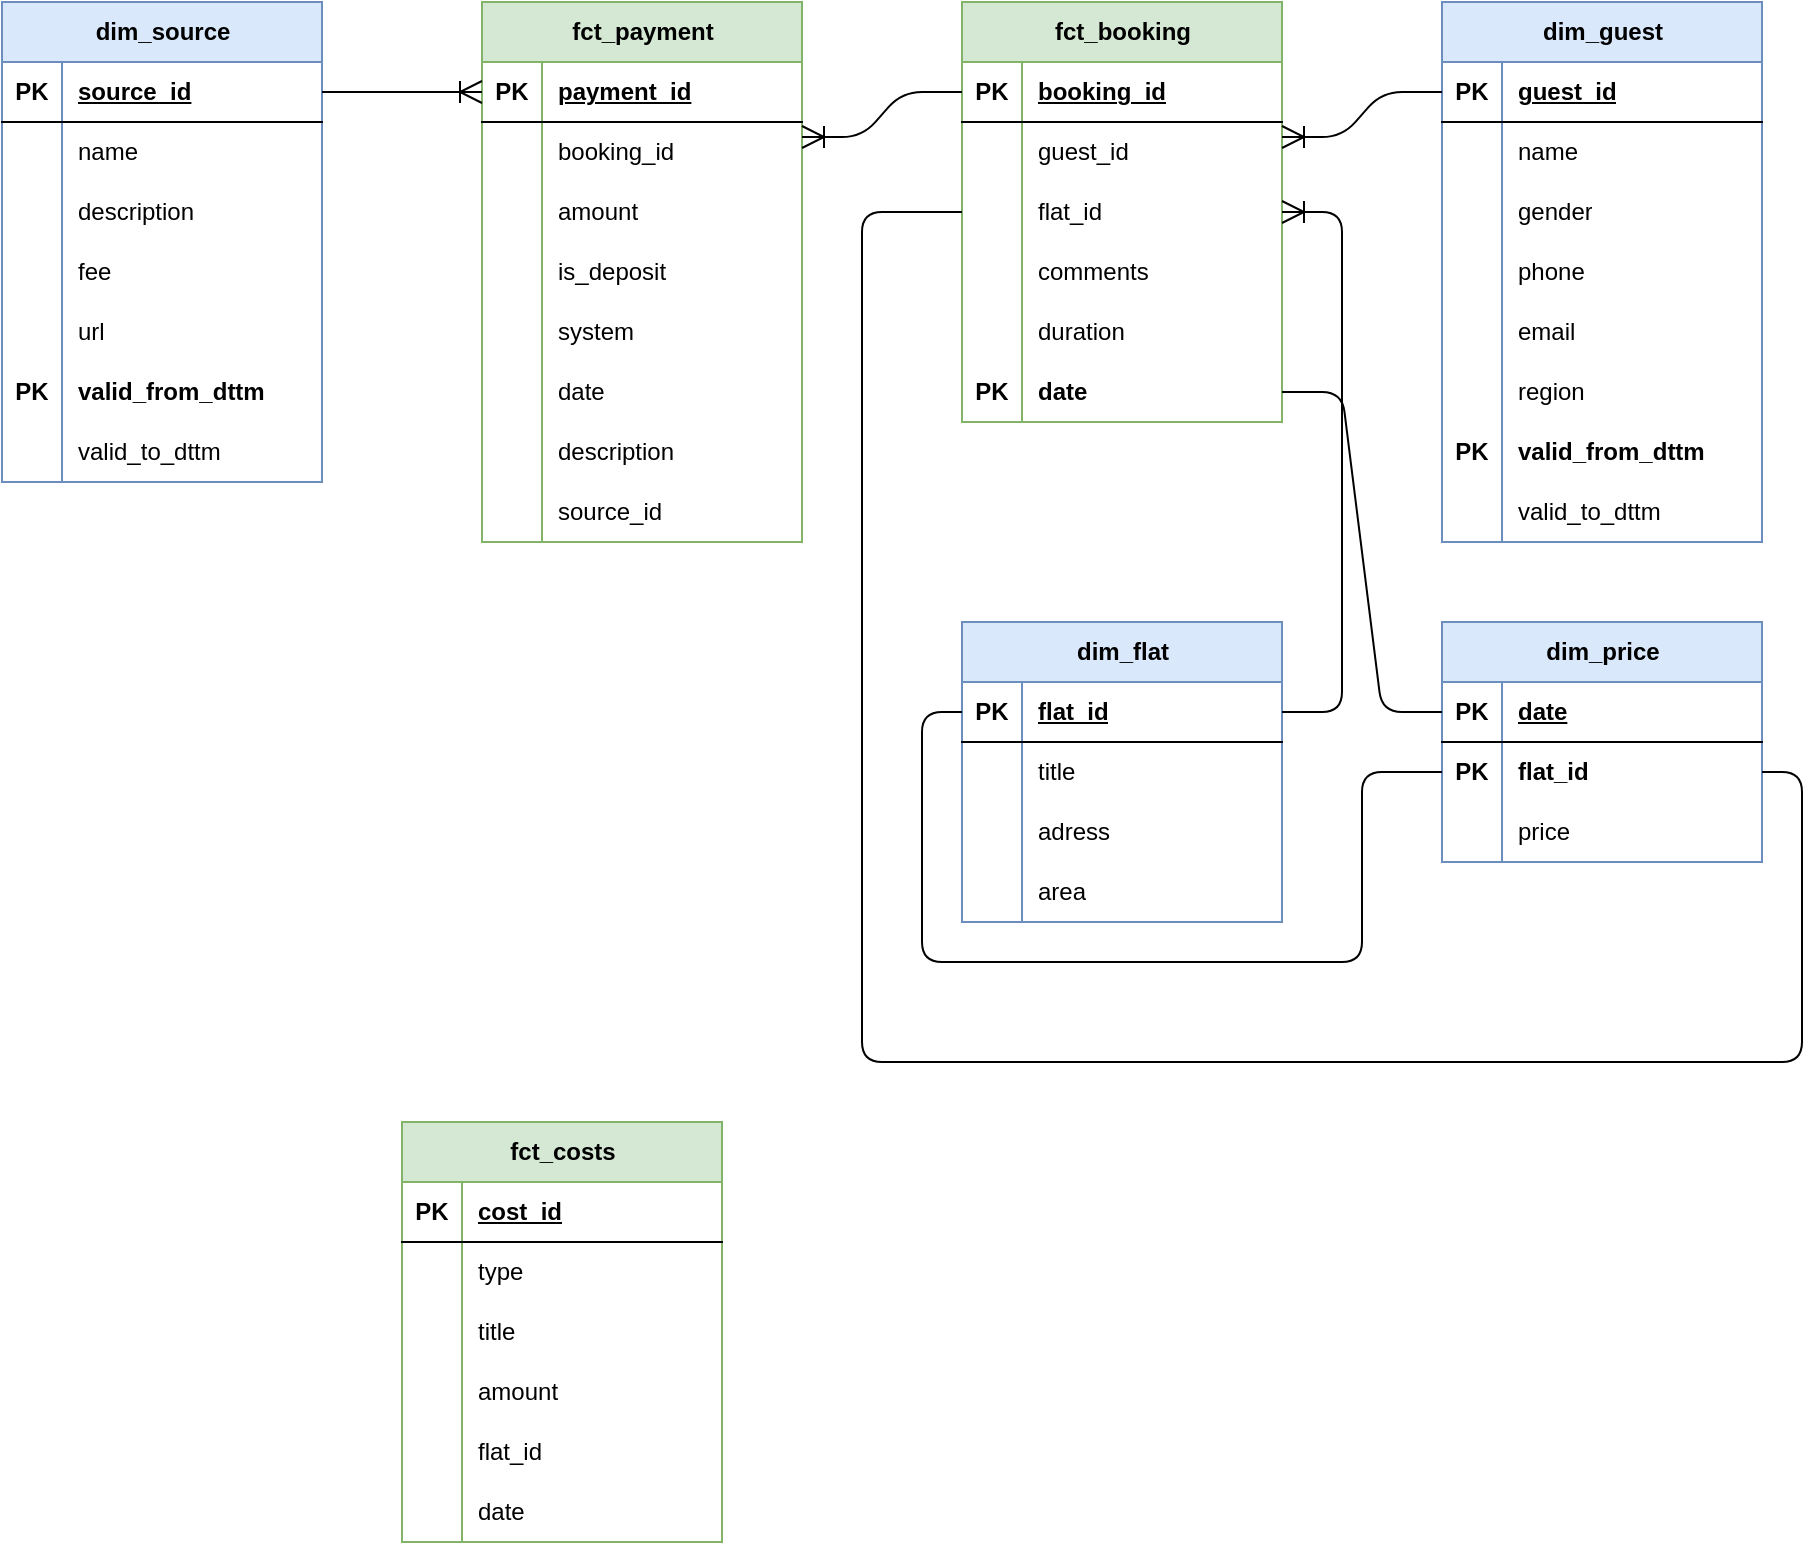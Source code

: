 <mxfile version="24.6.4" type="github" pages="3">
  <diagram id="R2lEEEUBdFMjLlhIrx00" name="dimension_modelling">
    <mxGraphModel dx="2033" dy="710" grid="1" gridSize="10" guides="1" tooltips="1" connect="1" arrows="1" fold="1" page="1" pageScale="1" pageWidth="850" pageHeight="1100" math="0" shadow="0" extFonts="Permanent Marker^https://fonts.googleapis.com/css?family=Permanent+Marker">
      <root>
        <mxCell id="0" />
        <mxCell id="1" parent="0" />
        <mxCell id="zPTS-gVjNmMj6UQfwvd1-25" value="" style="shape=partialRectangle;connectable=0;fillColor=none;top=0;left=0;bottom=0;right=0;editable=1;overflow=hidden;whiteSpace=wrap;html=1;" parent="1" vertex="1">
          <mxGeometry x="100" y="260" width="30" height="30" as="geometry">
            <mxRectangle width="30" height="30" as="alternateBounds" />
          </mxGeometry>
        </mxCell>
        <mxCell id="zPTS-gVjNmMj6UQfwvd1-1" value="fct_payment" style="shape=table;startSize=30;container=1;collapsible=1;childLayout=tableLayout;fixedRows=1;rowLines=0;fontStyle=1;align=center;resizeLast=1;html=1;fillColor=#d5e8d4;movable=1;resizable=1;rotatable=1;deletable=1;editable=1;locked=0;connectable=1;strokeColor=#82b366;" parent="1" vertex="1">
          <mxGeometry x="80" y="80" width="160" height="270" as="geometry" />
        </mxCell>
        <mxCell id="zPTS-gVjNmMj6UQfwvd1-2" value="" style="shape=tableRow;horizontal=0;startSize=0;swimlaneHead=0;swimlaneBody=0;fillColor=none;collapsible=0;dropTarget=0;points=[[0,0.5],[1,0.5]];portConstraint=eastwest;top=0;left=0;right=0;bottom=1;" parent="zPTS-gVjNmMj6UQfwvd1-1" vertex="1">
          <mxGeometry y="30" width="160" height="30" as="geometry" />
        </mxCell>
        <mxCell id="zPTS-gVjNmMj6UQfwvd1-3" value="PK" style="shape=partialRectangle;connectable=0;fillColor=none;top=0;left=0;bottom=0;right=0;fontStyle=1;overflow=hidden;whiteSpace=wrap;html=1;" parent="zPTS-gVjNmMj6UQfwvd1-2" vertex="1">
          <mxGeometry width="30" height="30" as="geometry">
            <mxRectangle width="30" height="30" as="alternateBounds" />
          </mxGeometry>
        </mxCell>
        <mxCell id="zPTS-gVjNmMj6UQfwvd1-4" value="payment_id" style="shape=partialRectangle;connectable=0;fillColor=none;top=0;left=0;bottom=0;right=0;align=left;spacingLeft=6;fontStyle=5;overflow=hidden;whiteSpace=wrap;html=1;" parent="zPTS-gVjNmMj6UQfwvd1-2" vertex="1">
          <mxGeometry x="30" width="130" height="30" as="geometry">
            <mxRectangle width="130" height="30" as="alternateBounds" />
          </mxGeometry>
        </mxCell>
        <mxCell id="zPTS-gVjNmMj6UQfwvd1-5" value="" style="shape=tableRow;horizontal=0;startSize=0;swimlaneHead=0;swimlaneBody=0;fillColor=none;collapsible=0;dropTarget=0;points=[[0,0.5],[1,0.5]];portConstraint=eastwest;top=0;left=0;right=0;bottom=0;movable=1;resizable=1;rotatable=1;deletable=1;editable=1;locked=0;connectable=1;" parent="zPTS-gVjNmMj6UQfwvd1-1" vertex="1">
          <mxGeometry y="60" width="160" height="30" as="geometry" />
        </mxCell>
        <mxCell id="zPTS-gVjNmMj6UQfwvd1-6" value="" style="shape=partialRectangle;connectable=0;fillColor=none;top=0;left=0;bottom=0;right=0;editable=1;overflow=hidden;whiteSpace=wrap;html=1;" parent="zPTS-gVjNmMj6UQfwvd1-5" vertex="1">
          <mxGeometry width="30" height="30" as="geometry">
            <mxRectangle width="30" height="30" as="alternateBounds" />
          </mxGeometry>
        </mxCell>
        <mxCell id="zPTS-gVjNmMj6UQfwvd1-7" value="booking_id" style="shape=partialRectangle;connectable=1;fillColor=none;top=0;left=0;bottom=0;right=0;align=left;spacingLeft=6;overflow=hidden;whiteSpace=wrap;html=1;movable=1;resizable=1;rotatable=1;deletable=1;editable=1;locked=0;" parent="zPTS-gVjNmMj6UQfwvd1-5" vertex="1">
          <mxGeometry x="30" width="130" height="30" as="geometry">
            <mxRectangle width="130" height="30" as="alternateBounds" />
          </mxGeometry>
        </mxCell>
        <mxCell id="zPTS-gVjNmMj6UQfwvd1-8" value="" style="shape=tableRow;horizontal=0;startSize=0;swimlaneHead=0;swimlaneBody=0;fillColor=none;collapsible=0;dropTarget=0;points=[[0,0.5],[1,0.5]];portConstraint=eastwest;top=0;left=0;right=0;bottom=0;" parent="zPTS-gVjNmMj6UQfwvd1-1" vertex="1">
          <mxGeometry y="90" width="160" height="30" as="geometry" />
        </mxCell>
        <mxCell id="zPTS-gVjNmMj6UQfwvd1-9" value="" style="shape=partialRectangle;connectable=0;fillColor=none;top=0;left=0;bottom=0;right=0;editable=1;overflow=hidden;whiteSpace=wrap;html=1;" parent="zPTS-gVjNmMj6UQfwvd1-8" vertex="1">
          <mxGeometry width="30" height="30" as="geometry">
            <mxRectangle width="30" height="30" as="alternateBounds" />
          </mxGeometry>
        </mxCell>
        <mxCell id="zPTS-gVjNmMj6UQfwvd1-10" value="amount" style="shape=partialRectangle;connectable=0;fillColor=none;top=0;left=0;bottom=0;right=0;align=left;spacingLeft=6;overflow=hidden;whiteSpace=wrap;html=1;" parent="zPTS-gVjNmMj6UQfwvd1-8" vertex="1">
          <mxGeometry x="30" width="130" height="30" as="geometry">
            <mxRectangle width="130" height="30" as="alternateBounds" />
          </mxGeometry>
        </mxCell>
        <mxCell id="zPTS-gVjNmMj6UQfwvd1-11" value="" style="shape=tableRow;horizontal=0;startSize=0;swimlaneHead=0;swimlaneBody=0;fillColor=none;collapsible=0;dropTarget=0;points=[[0,0.5],[1,0.5]];portConstraint=eastwest;top=0;left=0;right=0;bottom=0;" parent="zPTS-gVjNmMj6UQfwvd1-1" vertex="1">
          <mxGeometry y="120" width="160" height="30" as="geometry" />
        </mxCell>
        <mxCell id="zPTS-gVjNmMj6UQfwvd1-12" value="" style="shape=partialRectangle;connectable=0;fillColor=none;top=0;left=0;bottom=0;right=0;editable=1;overflow=hidden;whiteSpace=wrap;html=1;" parent="zPTS-gVjNmMj6UQfwvd1-11" vertex="1">
          <mxGeometry width="30" height="30" as="geometry">
            <mxRectangle width="30" height="30" as="alternateBounds" />
          </mxGeometry>
        </mxCell>
        <mxCell id="zPTS-gVjNmMj6UQfwvd1-13" value="is_deposit" style="shape=partialRectangle;connectable=0;fillColor=none;top=0;left=0;bottom=0;right=0;align=left;spacingLeft=6;overflow=hidden;whiteSpace=wrap;html=1;" parent="zPTS-gVjNmMj6UQfwvd1-11" vertex="1">
          <mxGeometry x="30" width="130" height="30" as="geometry">
            <mxRectangle width="130" height="30" as="alternateBounds" />
          </mxGeometry>
        </mxCell>
        <mxCell id="zPTS-gVjNmMj6UQfwvd1-27" style="shape=tableRow;horizontal=0;startSize=0;swimlaneHead=0;swimlaneBody=0;fillColor=none;collapsible=0;dropTarget=0;points=[[0,0.5],[1,0.5]];portConstraint=eastwest;top=0;left=0;right=0;bottom=0;" parent="zPTS-gVjNmMj6UQfwvd1-1" vertex="1">
          <mxGeometry y="150" width="160" height="30" as="geometry" />
        </mxCell>
        <mxCell id="zPTS-gVjNmMj6UQfwvd1-28" style="shape=partialRectangle;connectable=0;fillColor=none;top=0;left=0;bottom=0;right=0;editable=1;overflow=hidden;whiteSpace=wrap;html=1;" parent="zPTS-gVjNmMj6UQfwvd1-27" vertex="1">
          <mxGeometry width="30" height="30" as="geometry">
            <mxRectangle width="30" height="30" as="alternateBounds" />
          </mxGeometry>
        </mxCell>
        <mxCell id="zPTS-gVjNmMj6UQfwvd1-29" value="system" style="shape=partialRectangle;connectable=0;fillColor=none;top=0;left=0;bottom=0;right=0;align=left;spacingLeft=6;overflow=hidden;whiteSpace=wrap;html=1;" parent="zPTS-gVjNmMj6UQfwvd1-27" vertex="1">
          <mxGeometry x="30" width="130" height="30" as="geometry">
            <mxRectangle width="130" height="30" as="alternateBounds" />
          </mxGeometry>
        </mxCell>
        <mxCell id="wSAUB-Fs6nC9P5nMtPQJ-1" style="shape=tableRow;horizontal=0;startSize=0;swimlaneHead=0;swimlaneBody=0;fillColor=none;collapsible=0;dropTarget=0;points=[[0,0.5],[1,0.5]];portConstraint=eastwest;top=0;left=0;right=0;bottom=0;" parent="zPTS-gVjNmMj6UQfwvd1-1" vertex="1">
          <mxGeometry y="180" width="160" height="30" as="geometry" />
        </mxCell>
        <mxCell id="wSAUB-Fs6nC9P5nMtPQJ-2" style="shape=partialRectangle;connectable=0;fillColor=none;top=0;left=0;bottom=0;right=0;editable=1;overflow=hidden;whiteSpace=wrap;html=1;" parent="wSAUB-Fs6nC9P5nMtPQJ-1" vertex="1">
          <mxGeometry width="30" height="30" as="geometry">
            <mxRectangle width="30" height="30" as="alternateBounds" />
          </mxGeometry>
        </mxCell>
        <mxCell id="wSAUB-Fs6nC9P5nMtPQJ-3" value="date" style="shape=partialRectangle;connectable=0;fillColor=none;top=0;left=0;bottom=0;right=0;align=left;spacingLeft=6;overflow=hidden;whiteSpace=wrap;html=1;" parent="wSAUB-Fs6nC9P5nMtPQJ-1" vertex="1">
          <mxGeometry x="30" width="130" height="30" as="geometry">
            <mxRectangle width="130" height="30" as="alternateBounds" />
          </mxGeometry>
        </mxCell>
        <mxCell id="wSAUB-Fs6nC9P5nMtPQJ-4" style="shape=tableRow;horizontal=0;startSize=0;swimlaneHead=0;swimlaneBody=0;fillColor=none;collapsible=0;dropTarget=0;points=[[0,0.5],[1,0.5]];portConstraint=eastwest;top=0;left=0;right=0;bottom=0;" parent="zPTS-gVjNmMj6UQfwvd1-1" vertex="1">
          <mxGeometry y="210" width="160" height="30" as="geometry" />
        </mxCell>
        <mxCell id="wSAUB-Fs6nC9P5nMtPQJ-5" style="shape=partialRectangle;connectable=0;fillColor=none;top=0;left=0;bottom=0;right=0;editable=1;overflow=hidden;whiteSpace=wrap;html=1;" parent="wSAUB-Fs6nC9P5nMtPQJ-4" vertex="1">
          <mxGeometry width="30" height="30" as="geometry">
            <mxRectangle width="30" height="30" as="alternateBounds" />
          </mxGeometry>
        </mxCell>
        <mxCell id="wSAUB-Fs6nC9P5nMtPQJ-6" value="description" style="shape=partialRectangle;connectable=0;fillColor=none;top=0;left=0;bottom=0;right=0;align=left;spacingLeft=6;overflow=hidden;whiteSpace=wrap;html=1;" parent="wSAUB-Fs6nC9P5nMtPQJ-4" vertex="1">
          <mxGeometry x="30" width="130" height="30" as="geometry">
            <mxRectangle width="130" height="30" as="alternateBounds" />
          </mxGeometry>
        </mxCell>
        <mxCell id="wSAUB-Fs6nC9P5nMtPQJ-157" style="shape=tableRow;horizontal=0;startSize=0;swimlaneHead=0;swimlaneBody=0;fillColor=none;collapsible=0;dropTarget=0;points=[[0,0.5],[1,0.5]];portConstraint=eastwest;top=0;left=0;right=0;bottom=0;" parent="zPTS-gVjNmMj6UQfwvd1-1" vertex="1">
          <mxGeometry y="240" width="160" height="30" as="geometry" />
        </mxCell>
        <mxCell id="wSAUB-Fs6nC9P5nMtPQJ-158" style="shape=partialRectangle;connectable=0;fillColor=none;top=0;left=0;bottom=0;right=0;editable=1;overflow=hidden;whiteSpace=wrap;html=1;" parent="wSAUB-Fs6nC9P5nMtPQJ-157" vertex="1">
          <mxGeometry width="30" height="30" as="geometry">
            <mxRectangle width="30" height="30" as="alternateBounds" />
          </mxGeometry>
        </mxCell>
        <mxCell id="wSAUB-Fs6nC9P5nMtPQJ-159" value="source_id" style="shape=partialRectangle;connectable=0;fillColor=none;top=0;left=0;bottom=0;right=0;align=left;spacingLeft=6;overflow=hidden;whiteSpace=wrap;html=1;" parent="wSAUB-Fs6nC9P5nMtPQJ-157" vertex="1">
          <mxGeometry x="30" width="130" height="30" as="geometry">
            <mxRectangle width="130" height="30" as="alternateBounds" />
          </mxGeometry>
        </mxCell>
        <mxCell id="wSAUB-Fs6nC9P5nMtPQJ-7" value="fct_booking" style="shape=table;startSize=30;container=1;collapsible=1;childLayout=tableLayout;fixedRows=1;rowLines=0;fontStyle=1;align=center;resizeLast=1;html=1;fillColor=#d5e8d4;movable=1;resizable=1;rotatable=1;deletable=1;editable=1;locked=0;connectable=1;strokeColor=#82b366;" parent="1" vertex="1">
          <mxGeometry x="320" y="80" width="160" height="210" as="geometry" />
        </mxCell>
        <mxCell id="wSAUB-Fs6nC9P5nMtPQJ-8" value="" style="shape=tableRow;horizontal=0;startSize=0;swimlaneHead=0;swimlaneBody=0;fillColor=none;collapsible=0;dropTarget=0;points=[[0,0.5],[1,0.5]];portConstraint=eastwest;top=0;left=0;right=0;bottom=1;" parent="wSAUB-Fs6nC9P5nMtPQJ-7" vertex="1">
          <mxGeometry y="30" width="160" height="30" as="geometry" />
        </mxCell>
        <mxCell id="wSAUB-Fs6nC9P5nMtPQJ-9" value="PK" style="shape=partialRectangle;connectable=0;fillColor=none;top=0;left=0;bottom=0;right=0;fontStyle=1;overflow=hidden;whiteSpace=wrap;html=1;" parent="wSAUB-Fs6nC9P5nMtPQJ-8" vertex="1">
          <mxGeometry width="30" height="30" as="geometry">
            <mxRectangle width="30" height="30" as="alternateBounds" />
          </mxGeometry>
        </mxCell>
        <mxCell id="wSAUB-Fs6nC9P5nMtPQJ-10" value="booking_id" style="shape=partialRectangle;connectable=0;fillColor=none;top=0;left=0;bottom=0;right=0;align=left;spacingLeft=6;fontStyle=5;overflow=hidden;whiteSpace=wrap;html=1;" parent="wSAUB-Fs6nC9P5nMtPQJ-8" vertex="1">
          <mxGeometry x="30" width="130" height="30" as="geometry">
            <mxRectangle width="130" height="30" as="alternateBounds" />
          </mxGeometry>
        </mxCell>
        <mxCell id="wSAUB-Fs6nC9P5nMtPQJ-11" value="" style="shape=tableRow;horizontal=0;startSize=0;swimlaneHead=0;swimlaneBody=0;fillColor=none;collapsible=0;dropTarget=0;points=[[0,0.5],[1,0.5]];portConstraint=eastwest;top=0;left=0;right=0;bottom=0;movable=1;resizable=1;rotatable=1;deletable=1;editable=1;locked=0;connectable=1;" parent="wSAUB-Fs6nC9P5nMtPQJ-7" vertex="1">
          <mxGeometry y="60" width="160" height="30" as="geometry" />
        </mxCell>
        <mxCell id="wSAUB-Fs6nC9P5nMtPQJ-12" value="" style="shape=partialRectangle;connectable=0;fillColor=none;top=0;left=0;bottom=0;right=0;editable=1;overflow=hidden;whiteSpace=wrap;html=1;" parent="wSAUB-Fs6nC9P5nMtPQJ-11" vertex="1">
          <mxGeometry width="30" height="30" as="geometry">
            <mxRectangle width="30" height="30" as="alternateBounds" />
          </mxGeometry>
        </mxCell>
        <mxCell id="wSAUB-Fs6nC9P5nMtPQJ-13" value="guest_id" style="shape=partialRectangle;connectable=1;fillColor=none;top=0;left=0;bottom=0;right=0;align=left;spacingLeft=6;overflow=hidden;whiteSpace=wrap;html=1;movable=1;resizable=1;rotatable=1;deletable=1;editable=1;locked=0;" parent="wSAUB-Fs6nC9P5nMtPQJ-11" vertex="1">
          <mxGeometry x="30" width="130" height="30" as="geometry">
            <mxRectangle width="130" height="30" as="alternateBounds" />
          </mxGeometry>
        </mxCell>
        <mxCell id="wSAUB-Fs6nC9P5nMtPQJ-14" value="" style="shape=tableRow;horizontal=0;startSize=0;swimlaneHead=0;swimlaneBody=0;fillColor=none;collapsible=0;dropTarget=0;points=[[0,0.5],[1,0.5]];portConstraint=eastwest;top=0;left=0;right=0;bottom=0;" parent="wSAUB-Fs6nC9P5nMtPQJ-7" vertex="1">
          <mxGeometry y="90" width="160" height="30" as="geometry" />
        </mxCell>
        <mxCell id="wSAUB-Fs6nC9P5nMtPQJ-15" value="" style="shape=partialRectangle;connectable=0;fillColor=none;top=0;left=0;bottom=0;right=0;editable=1;overflow=hidden;whiteSpace=wrap;html=1;" parent="wSAUB-Fs6nC9P5nMtPQJ-14" vertex="1">
          <mxGeometry width="30" height="30" as="geometry">
            <mxRectangle width="30" height="30" as="alternateBounds" />
          </mxGeometry>
        </mxCell>
        <mxCell id="wSAUB-Fs6nC9P5nMtPQJ-16" value="flat_id" style="shape=partialRectangle;connectable=0;fillColor=none;top=0;left=0;bottom=0;right=0;align=left;spacingLeft=6;overflow=hidden;whiteSpace=wrap;html=1;" parent="wSAUB-Fs6nC9P5nMtPQJ-14" vertex="1">
          <mxGeometry x="30" width="130" height="30" as="geometry">
            <mxRectangle width="130" height="30" as="alternateBounds" />
          </mxGeometry>
        </mxCell>
        <mxCell id="wSAUB-Fs6nC9P5nMtPQJ-17" value="" style="shape=tableRow;horizontal=0;startSize=0;swimlaneHead=0;swimlaneBody=0;fillColor=none;collapsible=0;dropTarget=0;points=[[0,0.5],[1,0.5]];portConstraint=eastwest;top=0;left=0;right=0;bottom=0;" parent="wSAUB-Fs6nC9P5nMtPQJ-7" vertex="1">
          <mxGeometry y="120" width="160" height="30" as="geometry" />
        </mxCell>
        <mxCell id="wSAUB-Fs6nC9P5nMtPQJ-18" value="" style="shape=partialRectangle;connectable=0;fillColor=none;top=0;left=0;bottom=0;right=0;editable=1;overflow=hidden;whiteSpace=wrap;html=1;" parent="wSAUB-Fs6nC9P5nMtPQJ-17" vertex="1">
          <mxGeometry width="30" height="30" as="geometry">
            <mxRectangle width="30" height="30" as="alternateBounds" />
          </mxGeometry>
        </mxCell>
        <mxCell id="wSAUB-Fs6nC9P5nMtPQJ-19" value="comments" style="shape=partialRectangle;connectable=0;fillColor=none;top=0;left=0;bottom=0;right=0;align=left;spacingLeft=6;overflow=hidden;whiteSpace=wrap;html=1;" parent="wSAUB-Fs6nC9P5nMtPQJ-17" vertex="1">
          <mxGeometry x="30" width="130" height="30" as="geometry">
            <mxRectangle width="130" height="30" as="alternateBounds" />
          </mxGeometry>
        </mxCell>
        <mxCell id="wSAUB-Fs6nC9P5nMtPQJ-20" style="shape=tableRow;horizontal=0;startSize=0;swimlaneHead=0;swimlaneBody=0;fillColor=none;collapsible=0;dropTarget=0;points=[[0,0.5],[1,0.5]];portConstraint=eastwest;top=0;left=0;right=0;bottom=0;" parent="wSAUB-Fs6nC9P5nMtPQJ-7" vertex="1">
          <mxGeometry y="150" width="160" height="30" as="geometry" />
        </mxCell>
        <mxCell id="wSAUB-Fs6nC9P5nMtPQJ-21" style="shape=partialRectangle;connectable=0;fillColor=none;top=0;left=0;bottom=0;right=0;editable=1;overflow=hidden;whiteSpace=wrap;html=1;" parent="wSAUB-Fs6nC9P5nMtPQJ-20" vertex="1">
          <mxGeometry width="30" height="30" as="geometry">
            <mxRectangle width="30" height="30" as="alternateBounds" />
          </mxGeometry>
        </mxCell>
        <mxCell id="wSAUB-Fs6nC9P5nMtPQJ-22" value="duration" style="shape=partialRectangle;connectable=0;fillColor=none;top=0;left=0;bottom=0;right=0;align=left;spacingLeft=6;overflow=hidden;whiteSpace=wrap;html=1;" parent="wSAUB-Fs6nC9P5nMtPQJ-20" vertex="1">
          <mxGeometry x="30" width="130" height="30" as="geometry">
            <mxRectangle width="130" height="30" as="alternateBounds" />
          </mxGeometry>
        </mxCell>
        <mxCell id="wSAUB-Fs6nC9P5nMtPQJ-23" style="shape=tableRow;horizontal=0;startSize=0;swimlaneHead=0;swimlaneBody=0;fillColor=none;collapsible=0;dropTarget=0;points=[[0,0.5],[1,0.5]];portConstraint=eastwest;top=0;left=0;right=0;bottom=0;" parent="wSAUB-Fs6nC9P5nMtPQJ-7" vertex="1">
          <mxGeometry y="180" width="160" height="30" as="geometry" />
        </mxCell>
        <mxCell id="wSAUB-Fs6nC9P5nMtPQJ-24" value="&lt;b&gt;PK&lt;/b&gt;" style="shape=partialRectangle;connectable=0;fillColor=none;top=0;left=0;bottom=0;right=0;editable=1;overflow=hidden;whiteSpace=wrap;html=1;" parent="wSAUB-Fs6nC9P5nMtPQJ-23" vertex="1">
          <mxGeometry width="30" height="30" as="geometry">
            <mxRectangle width="30" height="30" as="alternateBounds" />
          </mxGeometry>
        </mxCell>
        <mxCell id="wSAUB-Fs6nC9P5nMtPQJ-25" value="&lt;b&gt;date&lt;/b&gt;" style="shape=partialRectangle;connectable=0;fillColor=none;top=0;left=0;bottom=0;right=0;align=left;spacingLeft=6;overflow=hidden;whiteSpace=wrap;html=1;" parent="wSAUB-Fs6nC9P5nMtPQJ-23" vertex="1">
          <mxGeometry x="30" width="130" height="30" as="geometry">
            <mxRectangle width="130" height="30" as="alternateBounds" />
          </mxGeometry>
        </mxCell>
        <mxCell id="wSAUB-Fs6nC9P5nMtPQJ-29" style="edgeStyle=entityRelationEdgeStyle;rounded=1;orthogonalLoop=1;jettySize=auto;html=1;exitX=0;exitY=0.5;exitDx=0;exitDy=0;entryX=1;entryY=0.25;entryDx=0;entryDy=0;endArrow=ERoneToMany;endFill=0;strokeColor=default;strokeWidth=1;endSize=9;" parent="1" source="wSAUB-Fs6nC9P5nMtPQJ-8" target="zPTS-gVjNmMj6UQfwvd1-7" edge="1">
          <mxGeometry relative="1" as="geometry" />
        </mxCell>
        <mxCell id="wSAUB-Fs6nC9P5nMtPQJ-30" value="dim_guest" style="shape=table;startSize=30;container=1;collapsible=1;childLayout=tableLayout;fixedRows=1;rowLines=0;fontStyle=1;align=center;resizeLast=1;html=1;fillColor=#dae8fc;movable=1;resizable=1;rotatable=1;deletable=1;editable=1;locked=0;connectable=1;strokeColor=#6c8ebf;" parent="1" vertex="1">
          <mxGeometry x="560" y="80" width="160" height="270" as="geometry" />
        </mxCell>
        <mxCell id="wSAUB-Fs6nC9P5nMtPQJ-31" value="" style="shape=tableRow;horizontal=0;startSize=0;swimlaneHead=0;swimlaneBody=0;fillColor=none;collapsible=0;dropTarget=0;points=[[0,0.5],[1,0.5]];portConstraint=eastwest;top=0;left=0;right=0;bottom=1;" parent="wSAUB-Fs6nC9P5nMtPQJ-30" vertex="1">
          <mxGeometry y="30" width="160" height="30" as="geometry" />
        </mxCell>
        <mxCell id="wSAUB-Fs6nC9P5nMtPQJ-32" value="PK" style="shape=partialRectangle;connectable=0;fillColor=none;top=0;left=0;bottom=0;right=0;fontStyle=1;overflow=hidden;whiteSpace=wrap;html=1;" parent="wSAUB-Fs6nC9P5nMtPQJ-31" vertex="1">
          <mxGeometry width="30" height="30" as="geometry">
            <mxRectangle width="30" height="30" as="alternateBounds" />
          </mxGeometry>
        </mxCell>
        <mxCell id="wSAUB-Fs6nC9P5nMtPQJ-33" value="guest_id" style="shape=partialRectangle;connectable=0;fillColor=none;top=0;left=0;bottom=0;right=0;align=left;spacingLeft=6;fontStyle=5;overflow=hidden;whiteSpace=wrap;html=1;" parent="wSAUB-Fs6nC9P5nMtPQJ-31" vertex="1">
          <mxGeometry x="30" width="130" height="30" as="geometry">
            <mxRectangle width="130" height="30" as="alternateBounds" />
          </mxGeometry>
        </mxCell>
        <mxCell id="wSAUB-Fs6nC9P5nMtPQJ-34" value="" style="shape=tableRow;horizontal=0;startSize=0;swimlaneHead=0;swimlaneBody=0;fillColor=none;collapsible=0;dropTarget=0;points=[[0,0.5],[1,0.5]];portConstraint=eastwest;top=0;left=0;right=0;bottom=0;movable=1;resizable=1;rotatable=1;deletable=1;editable=1;locked=0;connectable=1;" parent="wSAUB-Fs6nC9P5nMtPQJ-30" vertex="1">
          <mxGeometry y="60" width="160" height="30" as="geometry" />
        </mxCell>
        <mxCell id="wSAUB-Fs6nC9P5nMtPQJ-35" value="" style="shape=partialRectangle;connectable=0;fillColor=none;top=0;left=0;bottom=0;right=0;editable=1;overflow=hidden;whiteSpace=wrap;html=1;" parent="wSAUB-Fs6nC9P5nMtPQJ-34" vertex="1">
          <mxGeometry width="30" height="30" as="geometry">
            <mxRectangle width="30" height="30" as="alternateBounds" />
          </mxGeometry>
        </mxCell>
        <mxCell id="wSAUB-Fs6nC9P5nMtPQJ-36" value="name" style="shape=partialRectangle;connectable=1;fillColor=none;top=0;left=0;bottom=0;right=0;align=left;spacingLeft=6;overflow=hidden;whiteSpace=wrap;html=1;movable=1;resizable=1;rotatable=1;deletable=1;editable=1;locked=0;" parent="wSAUB-Fs6nC9P5nMtPQJ-34" vertex="1">
          <mxGeometry x="30" width="130" height="30" as="geometry">
            <mxRectangle width="130" height="30" as="alternateBounds" />
          </mxGeometry>
        </mxCell>
        <mxCell id="wSAUB-Fs6nC9P5nMtPQJ-37" value="" style="shape=tableRow;horizontal=0;startSize=0;swimlaneHead=0;swimlaneBody=0;fillColor=none;collapsible=0;dropTarget=0;points=[[0,0.5],[1,0.5]];portConstraint=eastwest;top=0;left=0;right=0;bottom=0;" parent="wSAUB-Fs6nC9P5nMtPQJ-30" vertex="1">
          <mxGeometry y="90" width="160" height="30" as="geometry" />
        </mxCell>
        <mxCell id="wSAUB-Fs6nC9P5nMtPQJ-38" value="" style="shape=partialRectangle;connectable=0;fillColor=none;top=0;left=0;bottom=0;right=0;editable=1;overflow=hidden;whiteSpace=wrap;html=1;" parent="wSAUB-Fs6nC9P5nMtPQJ-37" vertex="1">
          <mxGeometry width="30" height="30" as="geometry">
            <mxRectangle width="30" height="30" as="alternateBounds" />
          </mxGeometry>
        </mxCell>
        <mxCell id="wSAUB-Fs6nC9P5nMtPQJ-39" value="gender" style="shape=partialRectangle;connectable=0;fillColor=none;top=0;left=0;bottom=0;right=0;align=left;spacingLeft=6;overflow=hidden;whiteSpace=wrap;html=1;" parent="wSAUB-Fs6nC9P5nMtPQJ-37" vertex="1">
          <mxGeometry x="30" width="130" height="30" as="geometry">
            <mxRectangle width="130" height="30" as="alternateBounds" />
          </mxGeometry>
        </mxCell>
        <mxCell id="wSAUB-Fs6nC9P5nMtPQJ-40" value="" style="shape=tableRow;horizontal=0;startSize=0;swimlaneHead=0;swimlaneBody=0;fillColor=none;collapsible=0;dropTarget=0;points=[[0,0.5],[1,0.5]];portConstraint=eastwest;top=0;left=0;right=0;bottom=0;" parent="wSAUB-Fs6nC9P5nMtPQJ-30" vertex="1">
          <mxGeometry y="120" width="160" height="30" as="geometry" />
        </mxCell>
        <mxCell id="wSAUB-Fs6nC9P5nMtPQJ-41" value="" style="shape=partialRectangle;connectable=0;fillColor=none;top=0;left=0;bottom=0;right=0;editable=1;overflow=hidden;whiteSpace=wrap;html=1;" parent="wSAUB-Fs6nC9P5nMtPQJ-40" vertex="1">
          <mxGeometry width="30" height="30" as="geometry">
            <mxRectangle width="30" height="30" as="alternateBounds" />
          </mxGeometry>
        </mxCell>
        <mxCell id="wSAUB-Fs6nC9P5nMtPQJ-42" value="phone" style="shape=partialRectangle;connectable=0;fillColor=none;top=0;left=0;bottom=0;right=0;align=left;spacingLeft=6;overflow=hidden;whiteSpace=wrap;html=1;" parent="wSAUB-Fs6nC9P5nMtPQJ-40" vertex="1">
          <mxGeometry x="30" width="130" height="30" as="geometry">
            <mxRectangle width="130" height="30" as="alternateBounds" />
          </mxGeometry>
        </mxCell>
        <mxCell id="wSAUB-Fs6nC9P5nMtPQJ-43" style="shape=tableRow;horizontal=0;startSize=0;swimlaneHead=0;swimlaneBody=0;fillColor=none;collapsible=0;dropTarget=0;points=[[0,0.5],[1,0.5]];portConstraint=eastwest;top=0;left=0;right=0;bottom=0;" parent="wSAUB-Fs6nC9P5nMtPQJ-30" vertex="1">
          <mxGeometry y="150" width="160" height="30" as="geometry" />
        </mxCell>
        <mxCell id="wSAUB-Fs6nC9P5nMtPQJ-44" style="shape=partialRectangle;connectable=0;fillColor=none;top=0;left=0;bottom=0;right=0;editable=1;overflow=hidden;whiteSpace=wrap;html=1;" parent="wSAUB-Fs6nC9P5nMtPQJ-43" vertex="1">
          <mxGeometry width="30" height="30" as="geometry">
            <mxRectangle width="30" height="30" as="alternateBounds" />
          </mxGeometry>
        </mxCell>
        <mxCell id="wSAUB-Fs6nC9P5nMtPQJ-45" value="email" style="shape=partialRectangle;connectable=0;fillColor=none;top=0;left=0;bottom=0;right=0;align=left;spacingLeft=6;overflow=hidden;whiteSpace=wrap;html=1;" parent="wSAUB-Fs6nC9P5nMtPQJ-43" vertex="1">
          <mxGeometry x="30" width="130" height="30" as="geometry">
            <mxRectangle width="130" height="30" as="alternateBounds" />
          </mxGeometry>
        </mxCell>
        <mxCell id="wSAUB-Fs6nC9P5nMtPQJ-144" style="shape=tableRow;horizontal=0;startSize=0;swimlaneHead=0;swimlaneBody=0;fillColor=none;collapsible=0;dropTarget=0;points=[[0,0.5],[1,0.5]];portConstraint=eastwest;top=0;left=0;right=0;bottom=0;" parent="wSAUB-Fs6nC9P5nMtPQJ-30" vertex="1">
          <mxGeometry y="180" width="160" height="30" as="geometry" />
        </mxCell>
        <mxCell id="wSAUB-Fs6nC9P5nMtPQJ-145" style="shape=partialRectangle;connectable=0;fillColor=none;top=0;left=0;bottom=0;right=0;editable=1;overflow=hidden;whiteSpace=wrap;html=1;" parent="wSAUB-Fs6nC9P5nMtPQJ-144" vertex="1">
          <mxGeometry width="30" height="30" as="geometry">
            <mxRectangle width="30" height="30" as="alternateBounds" />
          </mxGeometry>
        </mxCell>
        <mxCell id="wSAUB-Fs6nC9P5nMtPQJ-146" value="region" style="shape=partialRectangle;connectable=0;fillColor=none;top=0;left=0;bottom=0;right=0;align=left;spacingLeft=6;overflow=hidden;whiteSpace=wrap;html=1;" parent="wSAUB-Fs6nC9P5nMtPQJ-144" vertex="1">
          <mxGeometry x="30" width="130" height="30" as="geometry">
            <mxRectangle width="130" height="30" as="alternateBounds" />
          </mxGeometry>
        </mxCell>
        <mxCell id="wSAUB-Fs6nC9P5nMtPQJ-147" style="shape=tableRow;horizontal=0;startSize=0;swimlaneHead=0;swimlaneBody=0;fillColor=none;collapsible=0;dropTarget=0;points=[[0,0.5],[1,0.5]];portConstraint=eastwest;top=0;left=0;right=0;bottom=0;fontStyle=1" parent="wSAUB-Fs6nC9P5nMtPQJ-30" vertex="1">
          <mxGeometry y="210" width="160" height="30" as="geometry" />
        </mxCell>
        <mxCell id="wSAUB-Fs6nC9P5nMtPQJ-148" value="&lt;b&gt;PK&lt;/b&gt;" style="shape=partialRectangle;connectable=0;fillColor=none;top=0;left=0;bottom=0;right=0;editable=1;overflow=hidden;whiteSpace=wrap;html=1;" parent="wSAUB-Fs6nC9P5nMtPQJ-147" vertex="1">
          <mxGeometry width="30" height="30" as="geometry">
            <mxRectangle width="30" height="30" as="alternateBounds" />
          </mxGeometry>
        </mxCell>
        <mxCell id="wSAUB-Fs6nC9P5nMtPQJ-149" value="&lt;b&gt;valid_from_dttm&lt;/b&gt;" style="shape=partialRectangle;connectable=0;fillColor=none;top=0;left=0;bottom=0;right=0;align=left;spacingLeft=6;overflow=hidden;whiteSpace=wrap;html=1;" parent="wSAUB-Fs6nC9P5nMtPQJ-147" vertex="1">
          <mxGeometry x="30" width="130" height="30" as="geometry">
            <mxRectangle width="130" height="30" as="alternateBounds" />
          </mxGeometry>
        </mxCell>
        <mxCell id="wSAUB-Fs6nC9P5nMtPQJ-150" style="shape=tableRow;horizontal=0;startSize=0;swimlaneHead=0;swimlaneBody=0;fillColor=none;collapsible=0;dropTarget=0;points=[[0,0.5],[1,0.5]];portConstraint=eastwest;top=0;left=0;right=0;bottom=0;fontStyle=1" parent="wSAUB-Fs6nC9P5nMtPQJ-30" vertex="1">
          <mxGeometry y="240" width="160" height="30" as="geometry" />
        </mxCell>
        <mxCell id="wSAUB-Fs6nC9P5nMtPQJ-151" style="shape=partialRectangle;connectable=0;fillColor=none;top=0;left=0;bottom=0;right=0;editable=1;overflow=hidden;whiteSpace=wrap;html=1;" parent="wSAUB-Fs6nC9P5nMtPQJ-150" vertex="1">
          <mxGeometry width="30" height="30" as="geometry">
            <mxRectangle width="30" height="30" as="alternateBounds" />
          </mxGeometry>
        </mxCell>
        <mxCell id="wSAUB-Fs6nC9P5nMtPQJ-152" value="valid_to_dttm" style="shape=partialRectangle;connectable=0;fillColor=none;top=0;left=0;bottom=0;right=0;align=left;spacingLeft=6;overflow=hidden;whiteSpace=wrap;html=1;" parent="wSAUB-Fs6nC9P5nMtPQJ-150" vertex="1">
          <mxGeometry x="30" width="130" height="30" as="geometry">
            <mxRectangle width="130" height="30" as="alternateBounds" />
          </mxGeometry>
        </mxCell>
        <mxCell id="wSAUB-Fs6nC9P5nMtPQJ-52" value="dim_flat" style="shape=table;startSize=30;container=1;collapsible=1;childLayout=tableLayout;fixedRows=1;rowLines=0;fontStyle=1;align=center;resizeLast=1;html=1;fillColor=#dae8fc;movable=1;resizable=1;rotatable=1;deletable=1;editable=1;locked=0;connectable=1;strokeColor=#6c8ebf;" parent="1" vertex="1">
          <mxGeometry x="320" y="390" width="160" height="150" as="geometry" />
        </mxCell>
        <mxCell id="wSAUB-Fs6nC9P5nMtPQJ-53" value="" style="shape=tableRow;horizontal=0;startSize=0;swimlaneHead=0;swimlaneBody=0;fillColor=none;collapsible=0;dropTarget=0;points=[[0,0.5],[1,0.5]];portConstraint=eastwest;top=0;left=0;right=0;bottom=1;" parent="wSAUB-Fs6nC9P5nMtPQJ-52" vertex="1">
          <mxGeometry y="30" width="160" height="30" as="geometry" />
        </mxCell>
        <mxCell id="wSAUB-Fs6nC9P5nMtPQJ-54" value="PK" style="shape=partialRectangle;connectable=0;fillColor=none;top=0;left=0;bottom=0;right=0;fontStyle=1;overflow=hidden;whiteSpace=wrap;html=1;" parent="wSAUB-Fs6nC9P5nMtPQJ-53" vertex="1">
          <mxGeometry width="30" height="30" as="geometry">
            <mxRectangle width="30" height="30" as="alternateBounds" />
          </mxGeometry>
        </mxCell>
        <mxCell id="wSAUB-Fs6nC9P5nMtPQJ-55" value="flat_id" style="shape=partialRectangle;connectable=0;fillColor=none;top=0;left=0;bottom=0;right=0;align=left;spacingLeft=6;fontStyle=5;overflow=hidden;whiteSpace=wrap;html=1;" parent="wSAUB-Fs6nC9P5nMtPQJ-53" vertex="1">
          <mxGeometry x="30" width="130" height="30" as="geometry">
            <mxRectangle width="130" height="30" as="alternateBounds" />
          </mxGeometry>
        </mxCell>
        <mxCell id="wSAUB-Fs6nC9P5nMtPQJ-56" value="" style="shape=tableRow;horizontal=0;startSize=0;swimlaneHead=0;swimlaneBody=0;fillColor=none;collapsible=0;dropTarget=0;points=[[0,0.5],[1,0.5]];portConstraint=eastwest;top=0;left=0;right=0;bottom=0;movable=1;resizable=1;rotatable=1;deletable=1;editable=1;locked=0;connectable=1;" parent="wSAUB-Fs6nC9P5nMtPQJ-52" vertex="1">
          <mxGeometry y="60" width="160" height="30" as="geometry" />
        </mxCell>
        <mxCell id="wSAUB-Fs6nC9P5nMtPQJ-57" value="" style="shape=partialRectangle;connectable=0;fillColor=none;top=0;left=0;bottom=0;right=0;editable=1;overflow=hidden;whiteSpace=wrap;html=1;" parent="wSAUB-Fs6nC9P5nMtPQJ-56" vertex="1">
          <mxGeometry width="30" height="30" as="geometry">
            <mxRectangle width="30" height="30" as="alternateBounds" />
          </mxGeometry>
        </mxCell>
        <mxCell id="wSAUB-Fs6nC9P5nMtPQJ-58" value="title" style="shape=partialRectangle;connectable=1;fillColor=none;top=0;left=0;bottom=0;right=0;align=left;spacingLeft=6;overflow=hidden;whiteSpace=wrap;html=1;movable=1;resizable=1;rotatable=1;deletable=1;editable=1;locked=0;" parent="wSAUB-Fs6nC9P5nMtPQJ-56" vertex="1">
          <mxGeometry x="30" width="130" height="30" as="geometry">
            <mxRectangle width="130" height="30" as="alternateBounds" />
          </mxGeometry>
        </mxCell>
        <mxCell id="wSAUB-Fs6nC9P5nMtPQJ-59" value="" style="shape=tableRow;horizontal=0;startSize=0;swimlaneHead=0;swimlaneBody=0;fillColor=none;collapsible=0;dropTarget=0;points=[[0,0.5],[1,0.5]];portConstraint=eastwest;top=0;left=0;right=0;bottom=0;" parent="wSAUB-Fs6nC9P5nMtPQJ-52" vertex="1">
          <mxGeometry y="90" width="160" height="30" as="geometry" />
        </mxCell>
        <mxCell id="wSAUB-Fs6nC9P5nMtPQJ-60" value="" style="shape=partialRectangle;connectable=0;fillColor=none;top=0;left=0;bottom=0;right=0;editable=1;overflow=hidden;whiteSpace=wrap;html=1;" parent="wSAUB-Fs6nC9P5nMtPQJ-59" vertex="1">
          <mxGeometry width="30" height="30" as="geometry">
            <mxRectangle width="30" height="30" as="alternateBounds" />
          </mxGeometry>
        </mxCell>
        <mxCell id="wSAUB-Fs6nC9P5nMtPQJ-61" value="adress" style="shape=partialRectangle;connectable=0;fillColor=none;top=0;left=0;bottom=0;right=0;align=left;spacingLeft=6;overflow=hidden;whiteSpace=wrap;html=1;" parent="wSAUB-Fs6nC9P5nMtPQJ-59" vertex="1">
          <mxGeometry x="30" width="130" height="30" as="geometry">
            <mxRectangle width="130" height="30" as="alternateBounds" />
          </mxGeometry>
        </mxCell>
        <mxCell id="wSAUB-Fs6nC9P5nMtPQJ-62" value="" style="shape=tableRow;horizontal=0;startSize=0;swimlaneHead=0;swimlaneBody=0;fillColor=none;collapsible=0;dropTarget=0;points=[[0,0.5],[1,0.5]];portConstraint=eastwest;top=0;left=0;right=0;bottom=0;" parent="wSAUB-Fs6nC9P5nMtPQJ-52" vertex="1">
          <mxGeometry y="120" width="160" height="30" as="geometry" />
        </mxCell>
        <mxCell id="wSAUB-Fs6nC9P5nMtPQJ-63" value="" style="shape=partialRectangle;connectable=0;fillColor=none;top=0;left=0;bottom=0;right=0;editable=1;overflow=hidden;whiteSpace=wrap;html=1;" parent="wSAUB-Fs6nC9P5nMtPQJ-62" vertex="1">
          <mxGeometry width="30" height="30" as="geometry">
            <mxRectangle width="30" height="30" as="alternateBounds" />
          </mxGeometry>
        </mxCell>
        <mxCell id="wSAUB-Fs6nC9P5nMtPQJ-64" value="area" style="shape=partialRectangle;connectable=0;fillColor=none;top=0;left=0;bottom=0;right=0;align=left;spacingLeft=6;overflow=hidden;whiteSpace=wrap;html=1;" parent="wSAUB-Fs6nC9P5nMtPQJ-62" vertex="1">
          <mxGeometry x="30" width="130" height="30" as="geometry">
            <mxRectangle width="130" height="30" as="alternateBounds" />
          </mxGeometry>
        </mxCell>
        <mxCell id="wSAUB-Fs6nC9P5nMtPQJ-74" value="dim_source" style="shape=table;startSize=30;container=1;collapsible=1;childLayout=tableLayout;fixedRows=1;rowLines=0;fontStyle=1;align=center;resizeLast=1;html=1;fillColor=#dae8fc;movable=1;resizable=1;rotatable=1;deletable=1;editable=1;locked=0;connectable=1;strokeColor=#6c8ebf;" parent="1" vertex="1">
          <mxGeometry x="-160" y="80" width="160" height="240" as="geometry" />
        </mxCell>
        <mxCell id="wSAUB-Fs6nC9P5nMtPQJ-75" value="" style="shape=tableRow;horizontal=0;startSize=0;swimlaneHead=0;swimlaneBody=0;fillColor=none;collapsible=0;dropTarget=0;points=[[0,0.5],[1,0.5]];portConstraint=eastwest;top=0;left=0;right=0;bottom=1;" parent="wSAUB-Fs6nC9P5nMtPQJ-74" vertex="1">
          <mxGeometry y="30" width="160" height="30" as="geometry" />
        </mxCell>
        <mxCell id="wSAUB-Fs6nC9P5nMtPQJ-76" value="PK" style="shape=partialRectangle;connectable=0;fillColor=none;top=0;left=0;bottom=0;right=0;fontStyle=1;overflow=hidden;whiteSpace=wrap;html=1;" parent="wSAUB-Fs6nC9P5nMtPQJ-75" vertex="1">
          <mxGeometry width="30" height="30" as="geometry">
            <mxRectangle width="30" height="30" as="alternateBounds" />
          </mxGeometry>
        </mxCell>
        <mxCell id="wSAUB-Fs6nC9P5nMtPQJ-77" value="source_id" style="shape=partialRectangle;connectable=0;fillColor=none;top=0;left=0;bottom=0;right=0;align=left;spacingLeft=6;fontStyle=5;overflow=hidden;whiteSpace=wrap;html=1;" parent="wSAUB-Fs6nC9P5nMtPQJ-75" vertex="1">
          <mxGeometry x="30" width="130" height="30" as="geometry">
            <mxRectangle width="130" height="30" as="alternateBounds" />
          </mxGeometry>
        </mxCell>
        <mxCell id="wSAUB-Fs6nC9P5nMtPQJ-78" value="" style="shape=tableRow;horizontal=0;startSize=0;swimlaneHead=0;swimlaneBody=0;fillColor=none;collapsible=0;dropTarget=0;points=[[0,0.5],[1,0.5]];portConstraint=eastwest;top=0;left=0;right=0;bottom=0;movable=1;resizable=1;rotatable=1;deletable=1;editable=1;locked=0;connectable=1;" parent="wSAUB-Fs6nC9P5nMtPQJ-74" vertex="1">
          <mxGeometry y="60" width="160" height="30" as="geometry" />
        </mxCell>
        <mxCell id="wSAUB-Fs6nC9P5nMtPQJ-79" value="" style="shape=partialRectangle;connectable=0;fillColor=none;top=0;left=0;bottom=0;right=0;editable=1;overflow=hidden;whiteSpace=wrap;html=1;" parent="wSAUB-Fs6nC9P5nMtPQJ-78" vertex="1">
          <mxGeometry width="30" height="30" as="geometry">
            <mxRectangle width="30" height="30" as="alternateBounds" />
          </mxGeometry>
        </mxCell>
        <mxCell id="wSAUB-Fs6nC9P5nMtPQJ-80" value="name" style="shape=partialRectangle;connectable=1;fillColor=none;top=0;left=0;bottom=0;right=0;align=left;spacingLeft=6;overflow=hidden;whiteSpace=wrap;html=1;movable=1;resizable=1;rotatable=1;deletable=1;editable=1;locked=0;" parent="wSAUB-Fs6nC9P5nMtPQJ-78" vertex="1">
          <mxGeometry x="30" width="130" height="30" as="geometry">
            <mxRectangle width="130" height="30" as="alternateBounds" />
          </mxGeometry>
        </mxCell>
        <mxCell id="wSAUB-Fs6nC9P5nMtPQJ-81" value="" style="shape=tableRow;horizontal=0;startSize=0;swimlaneHead=0;swimlaneBody=0;fillColor=none;collapsible=0;dropTarget=0;points=[[0,0.5],[1,0.5]];portConstraint=eastwest;top=0;left=0;right=0;bottom=0;" parent="wSAUB-Fs6nC9P5nMtPQJ-74" vertex="1">
          <mxGeometry y="90" width="160" height="30" as="geometry" />
        </mxCell>
        <mxCell id="wSAUB-Fs6nC9P5nMtPQJ-82" value="" style="shape=partialRectangle;connectable=0;fillColor=none;top=0;left=0;bottom=0;right=0;editable=1;overflow=hidden;whiteSpace=wrap;html=1;" parent="wSAUB-Fs6nC9P5nMtPQJ-81" vertex="1">
          <mxGeometry width="30" height="30" as="geometry">
            <mxRectangle width="30" height="30" as="alternateBounds" />
          </mxGeometry>
        </mxCell>
        <mxCell id="wSAUB-Fs6nC9P5nMtPQJ-83" value="description" style="shape=partialRectangle;connectable=0;fillColor=none;top=0;left=0;bottom=0;right=0;align=left;spacingLeft=6;overflow=hidden;whiteSpace=wrap;html=1;" parent="wSAUB-Fs6nC9P5nMtPQJ-81" vertex="1">
          <mxGeometry x="30" width="130" height="30" as="geometry">
            <mxRectangle width="130" height="30" as="alternateBounds" />
          </mxGeometry>
        </mxCell>
        <mxCell id="wSAUB-Fs6nC9P5nMtPQJ-84" value="" style="shape=tableRow;horizontal=0;startSize=0;swimlaneHead=0;swimlaneBody=0;fillColor=none;collapsible=0;dropTarget=0;points=[[0,0.5],[1,0.5]];portConstraint=eastwest;top=0;left=0;right=0;bottom=0;" parent="wSAUB-Fs6nC9P5nMtPQJ-74" vertex="1">
          <mxGeometry y="120" width="160" height="30" as="geometry" />
        </mxCell>
        <mxCell id="wSAUB-Fs6nC9P5nMtPQJ-85" value="" style="shape=partialRectangle;connectable=0;fillColor=none;top=0;left=0;bottom=0;right=0;editable=1;overflow=hidden;whiteSpace=wrap;html=1;" parent="wSAUB-Fs6nC9P5nMtPQJ-84" vertex="1">
          <mxGeometry width="30" height="30" as="geometry">
            <mxRectangle width="30" height="30" as="alternateBounds" />
          </mxGeometry>
        </mxCell>
        <mxCell id="wSAUB-Fs6nC9P5nMtPQJ-86" value="fee" style="shape=partialRectangle;connectable=0;fillColor=none;top=0;left=0;bottom=0;right=0;align=left;spacingLeft=6;overflow=hidden;whiteSpace=wrap;html=1;" parent="wSAUB-Fs6nC9P5nMtPQJ-84" vertex="1">
          <mxGeometry x="30" width="130" height="30" as="geometry">
            <mxRectangle width="130" height="30" as="alternateBounds" />
          </mxGeometry>
        </mxCell>
        <mxCell id="wSAUB-Fs6nC9P5nMtPQJ-87" style="shape=tableRow;horizontal=0;startSize=0;swimlaneHead=0;swimlaneBody=0;fillColor=none;collapsible=0;dropTarget=0;points=[[0,0.5],[1,0.5]];portConstraint=eastwest;top=0;left=0;right=0;bottom=0;" parent="wSAUB-Fs6nC9P5nMtPQJ-74" vertex="1">
          <mxGeometry y="150" width="160" height="30" as="geometry" />
        </mxCell>
        <mxCell id="wSAUB-Fs6nC9P5nMtPQJ-88" style="shape=partialRectangle;connectable=0;fillColor=none;top=0;left=0;bottom=0;right=0;editable=1;overflow=hidden;whiteSpace=wrap;html=1;" parent="wSAUB-Fs6nC9P5nMtPQJ-87" vertex="1">
          <mxGeometry width="30" height="30" as="geometry">
            <mxRectangle width="30" height="30" as="alternateBounds" />
          </mxGeometry>
        </mxCell>
        <mxCell id="wSAUB-Fs6nC9P5nMtPQJ-89" value="url" style="shape=partialRectangle;connectable=0;fillColor=none;top=0;left=0;bottom=0;right=0;align=left;spacingLeft=6;overflow=hidden;whiteSpace=wrap;html=1;" parent="wSAUB-Fs6nC9P5nMtPQJ-87" vertex="1">
          <mxGeometry x="30" width="130" height="30" as="geometry">
            <mxRectangle width="130" height="30" as="alternateBounds" />
          </mxGeometry>
        </mxCell>
        <mxCell id="wSAUB-Fs6nC9P5nMtPQJ-90" style="shape=tableRow;horizontal=0;startSize=0;swimlaneHead=0;swimlaneBody=0;fillColor=none;collapsible=0;dropTarget=0;points=[[0,0.5],[1,0.5]];portConstraint=eastwest;top=0;left=0;right=0;bottom=0;" parent="wSAUB-Fs6nC9P5nMtPQJ-74" vertex="1">
          <mxGeometry y="180" width="160" height="30" as="geometry" />
        </mxCell>
        <mxCell id="wSAUB-Fs6nC9P5nMtPQJ-91" value="&lt;b&gt;PK&lt;/b&gt;" style="shape=partialRectangle;connectable=0;fillColor=none;top=0;left=0;bottom=0;right=0;editable=1;overflow=hidden;whiteSpace=wrap;html=1;" parent="wSAUB-Fs6nC9P5nMtPQJ-90" vertex="1">
          <mxGeometry width="30" height="30" as="geometry">
            <mxRectangle width="30" height="30" as="alternateBounds" />
          </mxGeometry>
        </mxCell>
        <mxCell id="wSAUB-Fs6nC9P5nMtPQJ-92" value="&lt;b&gt;valid_from_dttm&lt;/b&gt;" style="shape=partialRectangle;connectable=0;fillColor=none;top=0;left=0;bottom=0;right=0;align=left;spacingLeft=6;overflow=hidden;whiteSpace=wrap;html=1;" parent="wSAUB-Fs6nC9P5nMtPQJ-90" vertex="1">
          <mxGeometry x="30" width="130" height="30" as="geometry">
            <mxRectangle width="130" height="30" as="alternateBounds" />
          </mxGeometry>
        </mxCell>
        <mxCell id="wSAUB-Fs6nC9P5nMtPQJ-93" style="shape=tableRow;horizontal=0;startSize=0;swimlaneHead=0;swimlaneBody=0;fillColor=none;collapsible=0;dropTarget=0;points=[[0,0.5],[1,0.5]];portConstraint=eastwest;top=0;left=0;right=0;bottom=0;" parent="wSAUB-Fs6nC9P5nMtPQJ-74" vertex="1">
          <mxGeometry y="210" width="160" height="30" as="geometry" />
        </mxCell>
        <mxCell id="wSAUB-Fs6nC9P5nMtPQJ-94" style="shape=partialRectangle;connectable=0;fillColor=none;top=0;left=0;bottom=0;right=0;editable=1;overflow=hidden;whiteSpace=wrap;html=1;" parent="wSAUB-Fs6nC9P5nMtPQJ-93" vertex="1">
          <mxGeometry width="30" height="30" as="geometry">
            <mxRectangle width="30" height="30" as="alternateBounds" />
          </mxGeometry>
        </mxCell>
        <mxCell id="wSAUB-Fs6nC9P5nMtPQJ-95" value="valid_to_dttm" style="shape=partialRectangle;connectable=0;fillColor=none;top=0;left=0;bottom=0;right=0;align=left;spacingLeft=6;overflow=hidden;whiteSpace=wrap;html=1;" parent="wSAUB-Fs6nC9P5nMtPQJ-93" vertex="1">
          <mxGeometry x="30" width="130" height="30" as="geometry">
            <mxRectangle width="130" height="30" as="alternateBounds" />
          </mxGeometry>
        </mxCell>
        <mxCell id="wSAUB-Fs6nC9P5nMtPQJ-96" value="dim_price" style="shape=table;startSize=30;container=1;collapsible=1;childLayout=tableLayout;fixedRows=1;rowLines=0;fontStyle=1;align=center;resizeLast=1;html=1;fillColor=#dae8fc;movable=1;resizable=1;rotatable=1;deletable=1;editable=1;locked=0;connectable=1;strokeColor=#6c8ebf;" parent="1" vertex="1">
          <mxGeometry x="560" y="390" width="160" height="120" as="geometry" />
        </mxCell>
        <mxCell id="wSAUB-Fs6nC9P5nMtPQJ-97" value="" style="shape=tableRow;horizontal=0;startSize=0;swimlaneHead=0;swimlaneBody=0;fillColor=none;collapsible=0;dropTarget=0;points=[[0,0.5],[1,0.5]];portConstraint=eastwest;top=0;left=0;right=0;bottom=1;" parent="wSAUB-Fs6nC9P5nMtPQJ-96" vertex="1">
          <mxGeometry y="30" width="160" height="30" as="geometry" />
        </mxCell>
        <mxCell id="wSAUB-Fs6nC9P5nMtPQJ-98" value="PK" style="shape=partialRectangle;connectable=0;fillColor=none;top=0;left=0;bottom=0;right=0;fontStyle=1;overflow=hidden;whiteSpace=wrap;html=1;" parent="wSAUB-Fs6nC9P5nMtPQJ-97" vertex="1">
          <mxGeometry width="30" height="30" as="geometry">
            <mxRectangle width="30" height="30" as="alternateBounds" />
          </mxGeometry>
        </mxCell>
        <mxCell id="wSAUB-Fs6nC9P5nMtPQJ-99" value="date" style="shape=partialRectangle;connectable=0;fillColor=none;top=0;left=0;bottom=0;right=0;align=left;spacingLeft=6;fontStyle=5;overflow=hidden;whiteSpace=wrap;html=1;" parent="wSAUB-Fs6nC9P5nMtPQJ-97" vertex="1">
          <mxGeometry x="30" width="130" height="30" as="geometry">
            <mxRectangle width="130" height="30" as="alternateBounds" />
          </mxGeometry>
        </mxCell>
        <mxCell id="wSAUB-Fs6nC9P5nMtPQJ-100" value="" style="shape=tableRow;horizontal=0;startSize=0;swimlaneHead=0;swimlaneBody=0;fillColor=none;collapsible=0;dropTarget=0;points=[[0,0.5],[1,0.5]];portConstraint=eastwest;top=0;left=0;right=0;bottom=0;movable=1;resizable=1;rotatable=1;deletable=1;editable=1;locked=0;connectable=1;" parent="wSAUB-Fs6nC9P5nMtPQJ-96" vertex="1">
          <mxGeometry y="60" width="160" height="30" as="geometry" />
        </mxCell>
        <mxCell id="wSAUB-Fs6nC9P5nMtPQJ-101" value="&lt;b&gt;PK&lt;/b&gt;" style="shape=partialRectangle;connectable=0;fillColor=none;top=0;left=0;bottom=0;right=0;editable=1;overflow=hidden;whiteSpace=wrap;html=1;" parent="wSAUB-Fs6nC9P5nMtPQJ-100" vertex="1">
          <mxGeometry width="30" height="30" as="geometry">
            <mxRectangle width="30" height="30" as="alternateBounds" />
          </mxGeometry>
        </mxCell>
        <mxCell id="wSAUB-Fs6nC9P5nMtPQJ-102" value="&lt;b&gt;flat_id&lt;/b&gt;" style="shape=partialRectangle;connectable=1;fillColor=none;top=0;left=0;bottom=0;right=0;align=left;spacingLeft=6;overflow=hidden;whiteSpace=wrap;html=1;movable=1;resizable=1;rotatable=1;deletable=1;editable=1;locked=0;" parent="wSAUB-Fs6nC9P5nMtPQJ-100" vertex="1">
          <mxGeometry x="30" width="130" height="30" as="geometry">
            <mxRectangle width="130" height="30" as="alternateBounds" />
          </mxGeometry>
        </mxCell>
        <mxCell id="wSAUB-Fs6nC9P5nMtPQJ-103" value="" style="shape=tableRow;horizontal=0;startSize=0;swimlaneHead=0;swimlaneBody=0;fillColor=none;collapsible=0;dropTarget=0;points=[[0,0.5],[1,0.5]];portConstraint=eastwest;top=0;left=0;right=0;bottom=0;" parent="wSAUB-Fs6nC9P5nMtPQJ-96" vertex="1">
          <mxGeometry y="90" width="160" height="30" as="geometry" />
        </mxCell>
        <mxCell id="wSAUB-Fs6nC9P5nMtPQJ-104" value="" style="shape=partialRectangle;connectable=0;fillColor=none;top=0;left=0;bottom=0;right=0;editable=1;overflow=hidden;whiteSpace=wrap;html=1;" parent="wSAUB-Fs6nC9P5nMtPQJ-103" vertex="1">
          <mxGeometry width="30" height="30" as="geometry">
            <mxRectangle width="30" height="30" as="alternateBounds" />
          </mxGeometry>
        </mxCell>
        <mxCell id="wSAUB-Fs6nC9P5nMtPQJ-105" value="price" style="shape=partialRectangle;connectable=0;fillColor=none;top=0;left=0;bottom=0;right=0;align=left;spacingLeft=6;overflow=hidden;whiteSpace=wrap;html=1;" parent="wSAUB-Fs6nC9P5nMtPQJ-103" vertex="1">
          <mxGeometry x="30" width="130" height="30" as="geometry">
            <mxRectangle width="130" height="30" as="alternateBounds" />
          </mxGeometry>
        </mxCell>
        <mxCell id="wSAUB-Fs6nC9P5nMtPQJ-143" style="edgeStyle=entityRelationEdgeStyle;rounded=1;orthogonalLoop=1;jettySize=auto;html=1;exitX=0;exitY=0.5;exitDx=0;exitDy=0;entryX=1;entryY=0.25;entryDx=0;entryDy=0;endArrow=ERoneToMany;endFill=0;strokeColor=default;strokeWidth=1;endSize=9;" parent="1" source="wSAUB-Fs6nC9P5nMtPQJ-31" target="wSAUB-Fs6nC9P5nMtPQJ-13" edge="1">
          <mxGeometry relative="1" as="geometry">
            <mxPoint x="600" y="420" as="sourcePoint" />
            <mxPoint x="520" y="443" as="targetPoint" />
          </mxGeometry>
        </mxCell>
        <mxCell id="wSAUB-Fs6nC9P5nMtPQJ-153" style="edgeStyle=entityRelationEdgeStyle;rounded=1;orthogonalLoop=1;jettySize=auto;html=1;exitX=1;exitY=0.5;exitDx=0;exitDy=0;entryX=1;entryY=0.5;entryDx=0;entryDy=0;endArrow=ERoneToMany;endFill=0;strokeColor=default;strokeWidth=1;endSize=9;" parent="1" source="wSAUB-Fs6nC9P5nMtPQJ-53" target="wSAUB-Fs6nC9P5nMtPQJ-14" edge="1">
          <mxGeometry relative="1" as="geometry">
            <mxPoint x="690" y="260" as="sourcePoint" />
            <mxPoint x="530" y="510" as="targetPoint" />
            <Array as="points">
              <mxPoint x="300" y="310" />
              <mxPoint x="270" y="310" />
            </Array>
          </mxGeometry>
        </mxCell>
        <mxCell id="wSAUB-Fs6nC9P5nMtPQJ-155" style="edgeStyle=orthogonalEdgeStyle;rounded=1;orthogonalLoop=1;jettySize=auto;html=1;exitX=0;exitY=0.5;exitDx=0;exitDy=0;entryX=0;entryY=0.5;entryDx=0;entryDy=0;endArrow=none;endFill=0;strokeColor=default;strokeWidth=1;endSize=9;" parent="1" source="wSAUB-Fs6nC9P5nMtPQJ-100" target="wSAUB-Fs6nC9P5nMtPQJ-53" edge="1">
          <mxGeometry relative="1" as="geometry">
            <mxPoint x="650" y="617" as="sourcePoint" />
            <mxPoint x="570" y="640" as="targetPoint" />
            <Array as="points">
              <mxPoint x="520" y="465" />
              <mxPoint x="520" y="560" />
              <mxPoint x="300" y="560" />
              <mxPoint x="300" y="435" />
            </Array>
          </mxGeometry>
        </mxCell>
        <mxCell id="wSAUB-Fs6nC9P5nMtPQJ-156" style="edgeStyle=entityRelationEdgeStyle;rounded=1;orthogonalLoop=1;jettySize=auto;html=1;exitX=1;exitY=0.5;exitDx=0;exitDy=0;entryX=0;entryY=0.5;entryDx=0;entryDy=0;endArrow=none;endFill=0;strokeColor=default;strokeWidth=1;endSize=9;" parent="1" source="wSAUB-Fs6nC9P5nMtPQJ-23" target="wSAUB-Fs6nC9P5nMtPQJ-97" edge="1">
          <mxGeometry relative="1" as="geometry">
            <mxPoint x="720" y="580" as="sourcePoint" />
            <mxPoint x="640" y="603" as="targetPoint" />
          </mxGeometry>
        </mxCell>
        <mxCell id="wSAUB-Fs6nC9P5nMtPQJ-160" style="edgeStyle=orthogonalEdgeStyle;rounded=1;orthogonalLoop=1;jettySize=auto;html=1;exitX=1;exitY=0.5;exitDx=0;exitDy=0;entryX=0;entryY=0.5;entryDx=0;entryDy=0;endArrow=none;endFill=0;strokeColor=default;strokeWidth=1;endSize=9;" parent="1" source="wSAUB-Fs6nC9P5nMtPQJ-102" target="wSAUB-Fs6nC9P5nMtPQJ-14" edge="1">
          <mxGeometry relative="1" as="geometry">
            <mxPoint x="270" y="220" as="sourcePoint" />
            <mxPoint x="350" y="380" as="targetPoint" />
            <Array as="points">
              <mxPoint x="740" y="465" />
              <mxPoint x="740" y="610" />
              <mxPoint x="270" y="610" />
              <mxPoint x="270" y="185" />
            </Array>
          </mxGeometry>
        </mxCell>
        <mxCell id="tN8588eCBCyhVG1fkerp-1" style="edgeStyle=entityRelationEdgeStyle;rounded=1;orthogonalLoop=1;jettySize=auto;html=1;exitX=1;exitY=0.5;exitDx=0;exitDy=0;entryX=0;entryY=0.5;entryDx=0;entryDy=0;endArrow=ERoneToMany;endFill=0;strokeColor=default;strokeWidth=1;endSize=9;" parent="1" source="wSAUB-Fs6nC9P5nMtPQJ-75" target="zPTS-gVjNmMj6UQfwvd1-2" edge="1">
          <mxGeometry relative="1" as="geometry">
            <mxPoint x="130" y="420" as="sourcePoint" />
            <mxPoint x="50" y="443" as="targetPoint" />
          </mxGeometry>
        </mxCell>
        <mxCell id="QOF1h4AaVkWTyaMfO3nX-1" value="fct_costs" style="shape=table;startSize=30;container=1;collapsible=1;childLayout=tableLayout;fixedRows=1;rowLines=0;fontStyle=1;align=center;resizeLast=1;html=1;fillColor=#d5e8d4;movable=1;resizable=1;rotatable=1;deletable=1;editable=1;locked=0;connectable=1;strokeColor=#82b366;" vertex="1" parent="1">
          <mxGeometry x="40" y="640" width="160" height="210" as="geometry" />
        </mxCell>
        <mxCell id="QOF1h4AaVkWTyaMfO3nX-2" value="" style="shape=tableRow;horizontal=0;startSize=0;swimlaneHead=0;swimlaneBody=0;fillColor=none;collapsible=0;dropTarget=0;points=[[0,0.5],[1,0.5]];portConstraint=eastwest;top=0;left=0;right=0;bottom=1;" vertex="1" parent="QOF1h4AaVkWTyaMfO3nX-1">
          <mxGeometry y="30" width="160" height="30" as="geometry" />
        </mxCell>
        <mxCell id="QOF1h4AaVkWTyaMfO3nX-3" value="PK" style="shape=partialRectangle;connectable=0;fillColor=none;top=0;left=0;bottom=0;right=0;fontStyle=1;overflow=hidden;whiteSpace=wrap;html=1;" vertex="1" parent="QOF1h4AaVkWTyaMfO3nX-2">
          <mxGeometry width="30" height="30" as="geometry">
            <mxRectangle width="30" height="30" as="alternateBounds" />
          </mxGeometry>
        </mxCell>
        <mxCell id="QOF1h4AaVkWTyaMfO3nX-4" value="cost_id" style="shape=partialRectangle;connectable=0;fillColor=none;top=0;left=0;bottom=0;right=0;align=left;spacingLeft=6;fontStyle=5;overflow=hidden;whiteSpace=wrap;html=1;" vertex="1" parent="QOF1h4AaVkWTyaMfO3nX-2">
          <mxGeometry x="30" width="130" height="30" as="geometry">
            <mxRectangle width="130" height="30" as="alternateBounds" />
          </mxGeometry>
        </mxCell>
        <mxCell id="QOF1h4AaVkWTyaMfO3nX-5" value="" style="shape=tableRow;horizontal=0;startSize=0;swimlaneHead=0;swimlaneBody=0;fillColor=none;collapsible=0;dropTarget=0;points=[[0,0.5],[1,0.5]];portConstraint=eastwest;top=0;left=0;right=0;bottom=0;movable=1;resizable=1;rotatable=1;deletable=1;editable=1;locked=0;connectable=1;" vertex="1" parent="QOF1h4AaVkWTyaMfO3nX-1">
          <mxGeometry y="60" width="160" height="30" as="geometry" />
        </mxCell>
        <mxCell id="QOF1h4AaVkWTyaMfO3nX-6" value="" style="shape=partialRectangle;connectable=0;fillColor=none;top=0;left=0;bottom=0;right=0;editable=1;overflow=hidden;whiteSpace=wrap;html=1;" vertex="1" parent="QOF1h4AaVkWTyaMfO3nX-5">
          <mxGeometry width="30" height="30" as="geometry">
            <mxRectangle width="30" height="30" as="alternateBounds" />
          </mxGeometry>
        </mxCell>
        <mxCell id="QOF1h4AaVkWTyaMfO3nX-7" value="type" style="shape=partialRectangle;connectable=1;fillColor=none;top=0;left=0;bottom=0;right=0;align=left;spacingLeft=6;overflow=hidden;whiteSpace=wrap;html=1;movable=1;resizable=1;rotatable=1;deletable=1;editable=1;locked=0;" vertex="1" parent="QOF1h4AaVkWTyaMfO3nX-5">
          <mxGeometry x="30" width="130" height="30" as="geometry">
            <mxRectangle width="130" height="30" as="alternateBounds" />
          </mxGeometry>
        </mxCell>
        <mxCell id="QOF1h4AaVkWTyaMfO3nX-8" value="" style="shape=tableRow;horizontal=0;startSize=0;swimlaneHead=0;swimlaneBody=0;fillColor=none;collapsible=0;dropTarget=0;points=[[0,0.5],[1,0.5]];portConstraint=eastwest;top=0;left=0;right=0;bottom=0;" vertex="1" parent="QOF1h4AaVkWTyaMfO3nX-1">
          <mxGeometry y="90" width="160" height="30" as="geometry" />
        </mxCell>
        <mxCell id="QOF1h4AaVkWTyaMfO3nX-9" value="" style="shape=partialRectangle;connectable=0;fillColor=none;top=0;left=0;bottom=0;right=0;editable=1;overflow=hidden;whiteSpace=wrap;html=1;" vertex="1" parent="QOF1h4AaVkWTyaMfO3nX-8">
          <mxGeometry width="30" height="30" as="geometry">
            <mxRectangle width="30" height="30" as="alternateBounds" />
          </mxGeometry>
        </mxCell>
        <mxCell id="QOF1h4AaVkWTyaMfO3nX-10" value="title" style="shape=partialRectangle;connectable=0;fillColor=none;top=0;left=0;bottom=0;right=0;align=left;spacingLeft=6;overflow=hidden;whiteSpace=wrap;html=1;" vertex="1" parent="QOF1h4AaVkWTyaMfO3nX-8">
          <mxGeometry x="30" width="130" height="30" as="geometry">
            <mxRectangle width="130" height="30" as="alternateBounds" />
          </mxGeometry>
        </mxCell>
        <mxCell id="QOF1h4AaVkWTyaMfO3nX-11" value="" style="shape=tableRow;horizontal=0;startSize=0;swimlaneHead=0;swimlaneBody=0;fillColor=none;collapsible=0;dropTarget=0;points=[[0,0.5],[1,0.5]];portConstraint=eastwest;top=0;left=0;right=0;bottom=0;" vertex="1" parent="QOF1h4AaVkWTyaMfO3nX-1">
          <mxGeometry y="120" width="160" height="30" as="geometry" />
        </mxCell>
        <mxCell id="QOF1h4AaVkWTyaMfO3nX-12" value="" style="shape=partialRectangle;connectable=0;fillColor=none;top=0;left=0;bottom=0;right=0;editable=1;overflow=hidden;whiteSpace=wrap;html=1;" vertex="1" parent="QOF1h4AaVkWTyaMfO3nX-11">
          <mxGeometry width="30" height="30" as="geometry">
            <mxRectangle width="30" height="30" as="alternateBounds" />
          </mxGeometry>
        </mxCell>
        <mxCell id="QOF1h4AaVkWTyaMfO3nX-13" value="amount" style="shape=partialRectangle;connectable=0;fillColor=none;top=0;left=0;bottom=0;right=0;align=left;spacingLeft=6;overflow=hidden;whiteSpace=wrap;html=1;" vertex="1" parent="QOF1h4AaVkWTyaMfO3nX-11">
          <mxGeometry x="30" width="130" height="30" as="geometry">
            <mxRectangle width="130" height="30" as="alternateBounds" />
          </mxGeometry>
        </mxCell>
        <mxCell id="QOF1h4AaVkWTyaMfO3nX-14" style="shape=tableRow;horizontal=0;startSize=0;swimlaneHead=0;swimlaneBody=0;fillColor=none;collapsible=0;dropTarget=0;points=[[0,0.5],[1,0.5]];portConstraint=eastwest;top=0;left=0;right=0;bottom=0;" vertex="1" parent="QOF1h4AaVkWTyaMfO3nX-1">
          <mxGeometry y="150" width="160" height="30" as="geometry" />
        </mxCell>
        <mxCell id="QOF1h4AaVkWTyaMfO3nX-15" style="shape=partialRectangle;connectable=0;fillColor=none;top=0;left=0;bottom=0;right=0;editable=1;overflow=hidden;whiteSpace=wrap;html=1;" vertex="1" parent="QOF1h4AaVkWTyaMfO3nX-14">
          <mxGeometry width="30" height="30" as="geometry">
            <mxRectangle width="30" height="30" as="alternateBounds" />
          </mxGeometry>
        </mxCell>
        <mxCell id="QOF1h4AaVkWTyaMfO3nX-16" value="flat_id" style="shape=partialRectangle;connectable=0;fillColor=none;top=0;left=0;bottom=0;right=0;align=left;spacingLeft=6;overflow=hidden;whiteSpace=wrap;html=1;" vertex="1" parent="QOF1h4AaVkWTyaMfO3nX-14">
          <mxGeometry x="30" width="130" height="30" as="geometry">
            <mxRectangle width="130" height="30" as="alternateBounds" />
          </mxGeometry>
        </mxCell>
        <mxCell id="QOF1h4AaVkWTyaMfO3nX-17" style="shape=tableRow;horizontal=0;startSize=0;swimlaneHead=0;swimlaneBody=0;fillColor=none;collapsible=0;dropTarget=0;points=[[0,0.5],[1,0.5]];portConstraint=eastwest;top=0;left=0;right=0;bottom=0;" vertex="1" parent="QOF1h4AaVkWTyaMfO3nX-1">
          <mxGeometry y="180" width="160" height="30" as="geometry" />
        </mxCell>
        <mxCell id="QOF1h4AaVkWTyaMfO3nX-18" style="shape=partialRectangle;connectable=0;fillColor=none;top=0;left=0;bottom=0;right=0;editable=1;overflow=hidden;whiteSpace=wrap;html=1;" vertex="1" parent="QOF1h4AaVkWTyaMfO3nX-17">
          <mxGeometry width="30" height="30" as="geometry">
            <mxRectangle width="30" height="30" as="alternateBounds" />
          </mxGeometry>
        </mxCell>
        <mxCell id="QOF1h4AaVkWTyaMfO3nX-19" value="date" style="shape=partialRectangle;connectable=0;fillColor=none;top=0;left=0;bottom=0;right=0;align=left;spacingLeft=6;overflow=hidden;whiteSpace=wrap;html=1;" vertex="1" parent="QOF1h4AaVkWTyaMfO3nX-17">
          <mxGeometry x="30" width="130" height="30" as="geometry">
            <mxRectangle width="130" height="30" as="alternateBounds" />
          </mxGeometry>
        </mxCell>
      </root>
    </mxGraphModel>
  </diagram>
  <diagram id="p7y78ehGKHz2Lm_WzEPY" name="data_vault">
    <mxGraphModel dx="1420" dy="852" grid="1" gridSize="10" guides="1" tooltips="1" connect="1" arrows="1" fold="1" page="1" pageScale="1" pageWidth="827" pageHeight="1169" math="0" shadow="0">
      <root>
        <mxCell id="0" />
        <mxCell id="1" parent="0" />
        <mxCell id="Z_eepRz29jGJ9WMv0biP-1" value="fct_booking" style="shape=table;startSize=30;container=1;collapsible=1;childLayout=tableLayout;fixedRows=1;rowLines=0;fontStyle=1;align=center;resizeLast=1;html=1;fillColor=#d5e8d4;movable=1;resizable=1;rotatable=1;deletable=1;editable=1;locked=0;connectable=1;strokeColor=#82b366;" vertex="1" parent="1">
          <mxGeometry x="320" y="80" width="160" height="210" as="geometry" />
        </mxCell>
        <mxCell id="Z_eepRz29jGJ9WMv0biP-2" value="" style="shape=tableRow;horizontal=0;startSize=0;swimlaneHead=0;swimlaneBody=0;fillColor=none;collapsible=0;dropTarget=0;points=[[0,0.5],[1,0.5]];portConstraint=eastwest;top=0;left=0;right=0;bottom=1;" vertex="1" parent="Z_eepRz29jGJ9WMv0biP-1">
          <mxGeometry y="30" width="160" height="30" as="geometry" />
        </mxCell>
        <mxCell id="Z_eepRz29jGJ9WMv0biP-3" value="PK" style="shape=partialRectangle;connectable=0;fillColor=none;top=0;left=0;bottom=0;right=0;fontStyle=1;overflow=hidden;whiteSpace=wrap;html=1;" vertex="1" parent="Z_eepRz29jGJ9WMv0biP-2">
          <mxGeometry width="30" height="30" as="geometry">
            <mxRectangle width="30" height="30" as="alternateBounds" />
          </mxGeometry>
        </mxCell>
        <mxCell id="Z_eepRz29jGJ9WMv0biP-4" value="booking_id" style="shape=partialRectangle;connectable=0;fillColor=none;top=0;left=0;bottom=0;right=0;align=left;spacingLeft=6;fontStyle=5;overflow=hidden;whiteSpace=wrap;html=1;" vertex="1" parent="Z_eepRz29jGJ9WMv0biP-2">
          <mxGeometry x="30" width="130" height="30" as="geometry">
            <mxRectangle width="130" height="30" as="alternateBounds" />
          </mxGeometry>
        </mxCell>
        <mxCell id="Z_eepRz29jGJ9WMv0biP-5" value="" style="shape=tableRow;horizontal=0;startSize=0;swimlaneHead=0;swimlaneBody=0;fillColor=none;collapsible=0;dropTarget=0;points=[[0,0.5],[1,0.5]];portConstraint=eastwest;top=0;left=0;right=0;bottom=0;movable=1;resizable=1;rotatable=1;deletable=1;editable=1;locked=0;connectable=1;" vertex="1" parent="Z_eepRz29jGJ9WMv0biP-1">
          <mxGeometry y="60" width="160" height="30" as="geometry" />
        </mxCell>
        <mxCell id="Z_eepRz29jGJ9WMv0biP-6" value="" style="shape=partialRectangle;connectable=0;fillColor=none;top=0;left=0;bottom=0;right=0;editable=1;overflow=hidden;whiteSpace=wrap;html=1;" vertex="1" parent="Z_eepRz29jGJ9WMv0biP-5">
          <mxGeometry width="30" height="30" as="geometry">
            <mxRectangle width="30" height="30" as="alternateBounds" />
          </mxGeometry>
        </mxCell>
        <mxCell id="Z_eepRz29jGJ9WMv0biP-7" value="guest_id" style="shape=partialRectangle;connectable=1;fillColor=none;top=0;left=0;bottom=0;right=0;align=left;spacingLeft=6;overflow=hidden;whiteSpace=wrap;html=1;movable=1;resizable=1;rotatable=1;deletable=1;editable=1;locked=0;" vertex="1" parent="Z_eepRz29jGJ9WMv0biP-5">
          <mxGeometry x="30" width="130" height="30" as="geometry">
            <mxRectangle width="130" height="30" as="alternateBounds" />
          </mxGeometry>
        </mxCell>
        <mxCell id="Z_eepRz29jGJ9WMv0biP-8" value="" style="shape=tableRow;horizontal=0;startSize=0;swimlaneHead=0;swimlaneBody=0;fillColor=none;collapsible=0;dropTarget=0;points=[[0,0.5],[1,0.5]];portConstraint=eastwest;top=0;left=0;right=0;bottom=0;" vertex="1" parent="Z_eepRz29jGJ9WMv0biP-1">
          <mxGeometry y="90" width="160" height="30" as="geometry" />
        </mxCell>
        <mxCell id="Z_eepRz29jGJ9WMv0biP-9" value="" style="shape=partialRectangle;connectable=0;fillColor=none;top=0;left=0;bottom=0;right=0;editable=1;overflow=hidden;whiteSpace=wrap;html=1;" vertex="1" parent="Z_eepRz29jGJ9WMv0biP-8">
          <mxGeometry width="30" height="30" as="geometry">
            <mxRectangle width="30" height="30" as="alternateBounds" />
          </mxGeometry>
        </mxCell>
        <mxCell id="Z_eepRz29jGJ9WMv0biP-10" value="flat_id" style="shape=partialRectangle;connectable=0;fillColor=none;top=0;left=0;bottom=0;right=0;align=left;spacingLeft=6;overflow=hidden;whiteSpace=wrap;html=1;" vertex="1" parent="Z_eepRz29jGJ9WMv0biP-8">
          <mxGeometry x="30" width="130" height="30" as="geometry">
            <mxRectangle width="130" height="30" as="alternateBounds" />
          </mxGeometry>
        </mxCell>
        <mxCell id="Z_eepRz29jGJ9WMv0biP-11" value="" style="shape=tableRow;horizontal=0;startSize=0;swimlaneHead=0;swimlaneBody=0;fillColor=none;collapsible=0;dropTarget=0;points=[[0,0.5],[1,0.5]];portConstraint=eastwest;top=0;left=0;right=0;bottom=0;" vertex="1" parent="Z_eepRz29jGJ9WMv0biP-1">
          <mxGeometry y="120" width="160" height="30" as="geometry" />
        </mxCell>
        <mxCell id="Z_eepRz29jGJ9WMv0biP-12" value="" style="shape=partialRectangle;connectable=0;fillColor=none;top=0;left=0;bottom=0;right=0;editable=1;overflow=hidden;whiteSpace=wrap;html=1;" vertex="1" parent="Z_eepRz29jGJ9WMv0biP-11">
          <mxGeometry width="30" height="30" as="geometry">
            <mxRectangle width="30" height="30" as="alternateBounds" />
          </mxGeometry>
        </mxCell>
        <mxCell id="Z_eepRz29jGJ9WMv0biP-13" value="comments" style="shape=partialRectangle;connectable=0;fillColor=none;top=0;left=0;bottom=0;right=0;align=left;spacingLeft=6;overflow=hidden;whiteSpace=wrap;html=1;" vertex="1" parent="Z_eepRz29jGJ9WMv0biP-11">
          <mxGeometry x="30" width="130" height="30" as="geometry">
            <mxRectangle width="130" height="30" as="alternateBounds" />
          </mxGeometry>
        </mxCell>
        <mxCell id="Z_eepRz29jGJ9WMv0biP-14" style="shape=tableRow;horizontal=0;startSize=0;swimlaneHead=0;swimlaneBody=0;fillColor=none;collapsible=0;dropTarget=0;points=[[0,0.5],[1,0.5]];portConstraint=eastwest;top=0;left=0;right=0;bottom=0;" vertex="1" parent="Z_eepRz29jGJ9WMv0biP-1">
          <mxGeometry y="150" width="160" height="30" as="geometry" />
        </mxCell>
        <mxCell id="Z_eepRz29jGJ9WMv0biP-15" style="shape=partialRectangle;connectable=0;fillColor=none;top=0;left=0;bottom=0;right=0;editable=1;overflow=hidden;whiteSpace=wrap;html=1;" vertex="1" parent="Z_eepRz29jGJ9WMv0biP-14">
          <mxGeometry width="30" height="30" as="geometry">
            <mxRectangle width="30" height="30" as="alternateBounds" />
          </mxGeometry>
        </mxCell>
        <mxCell id="Z_eepRz29jGJ9WMv0biP-16" value="duration" style="shape=partialRectangle;connectable=0;fillColor=none;top=0;left=0;bottom=0;right=0;align=left;spacingLeft=6;overflow=hidden;whiteSpace=wrap;html=1;" vertex="1" parent="Z_eepRz29jGJ9WMv0biP-14">
          <mxGeometry x="30" width="130" height="30" as="geometry">
            <mxRectangle width="130" height="30" as="alternateBounds" />
          </mxGeometry>
        </mxCell>
        <mxCell id="Z_eepRz29jGJ9WMv0biP-17" style="shape=tableRow;horizontal=0;startSize=0;swimlaneHead=0;swimlaneBody=0;fillColor=none;collapsible=0;dropTarget=0;points=[[0,0.5],[1,0.5]];portConstraint=eastwest;top=0;left=0;right=0;bottom=0;" vertex="1" parent="Z_eepRz29jGJ9WMv0biP-1">
          <mxGeometry y="180" width="160" height="30" as="geometry" />
        </mxCell>
        <mxCell id="Z_eepRz29jGJ9WMv0biP-18" value="&lt;b&gt;PK&lt;/b&gt;" style="shape=partialRectangle;connectable=0;fillColor=none;top=0;left=0;bottom=0;right=0;editable=1;overflow=hidden;whiteSpace=wrap;html=1;" vertex="1" parent="Z_eepRz29jGJ9WMv0biP-17">
          <mxGeometry width="30" height="30" as="geometry">
            <mxRectangle width="30" height="30" as="alternateBounds" />
          </mxGeometry>
        </mxCell>
        <mxCell id="Z_eepRz29jGJ9WMv0biP-19" value="&lt;b&gt;date&lt;/b&gt;" style="shape=partialRectangle;connectable=0;fillColor=none;top=0;left=0;bottom=0;right=0;align=left;spacingLeft=6;overflow=hidden;whiteSpace=wrap;html=1;" vertex="1" parent="Z_eepRz29jGJ9WMv0biP-17">
          <mxGeometry x="30" width="130" height="30" as="geometry">
            <mxRectangle width="130" height="30" as="alternateBounds" />
          </mxGeometry>
        </mxCell>
      </root>
    </mxGraphModel>
  </diagram>
  <diagram id="hkmaoJ-hLGleBMZJgjTW" name="anchor_modelling">
    <mxGraphModel dx="1420" dy="852" grid="1" gridSize="10" guides="1" tooltips="1" connect="1" arrows="1" fold="1" page="1" pageScale="1" pageWidth="827" pageHeight="1169" math="0" shadow="0">
      <root>
        <mxCell id="0" />
        <mxCell id="1" parent="0" />
      </root>
    </mxGraphModel>
  </diagram>
</mxfile>
